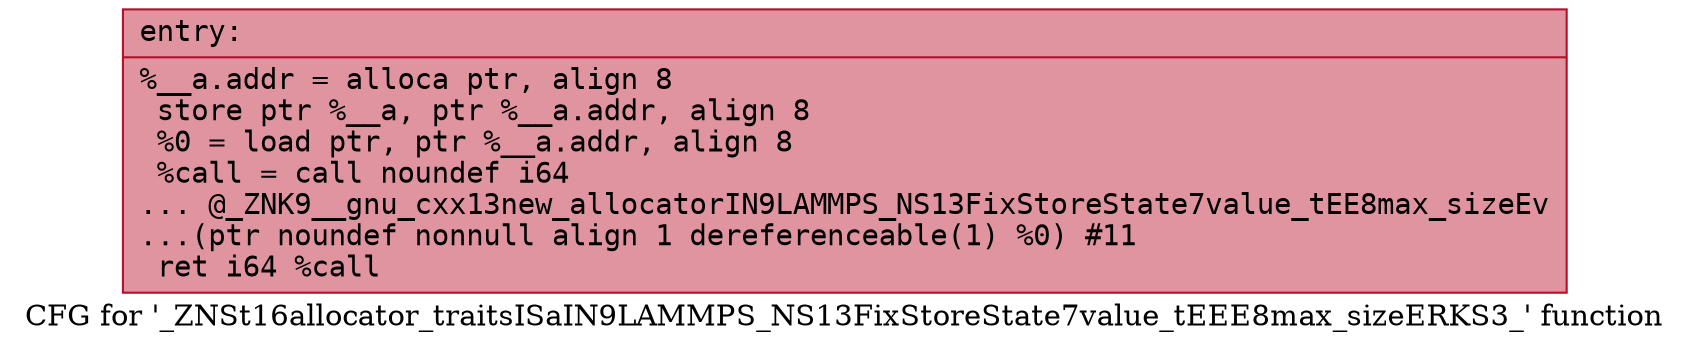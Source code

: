 digraph "CFG for '_ZNSt16allocator_traitsISaIN9LAMMPS_NS13FixStoreState7value_tEEE8max_sizeERKS3_' function" {
	label="CFG for '_ZNSt16allocator_traitsISaIN9LAMMPS_NS13FixStoreState7value_tEEE8max_sizeERKS3_' function";

	Node0x55b564acb090 [shape=record,color="#b70d28ff", style=filled, fillcolor="#b70d2870" fontname="Courier",label="{entry:\l|  %__a.addr = alloca ptr, align 8\l  store ptr %__a, ptr %__a.addr, align 8\l  %0 = load ptr, ptr %__a.addr, align 8\l  %call = call noundef i64\l... @_ZNK9__gnu_cxx13new_allocatorIN9LAMMPS_NS13FixStoreState7value_tEE8max_sizeEv\l...(ptr noundef nonnull align 1 dereferenceable(1) %0) #11\l  ret i64 %call\l}"];
}
